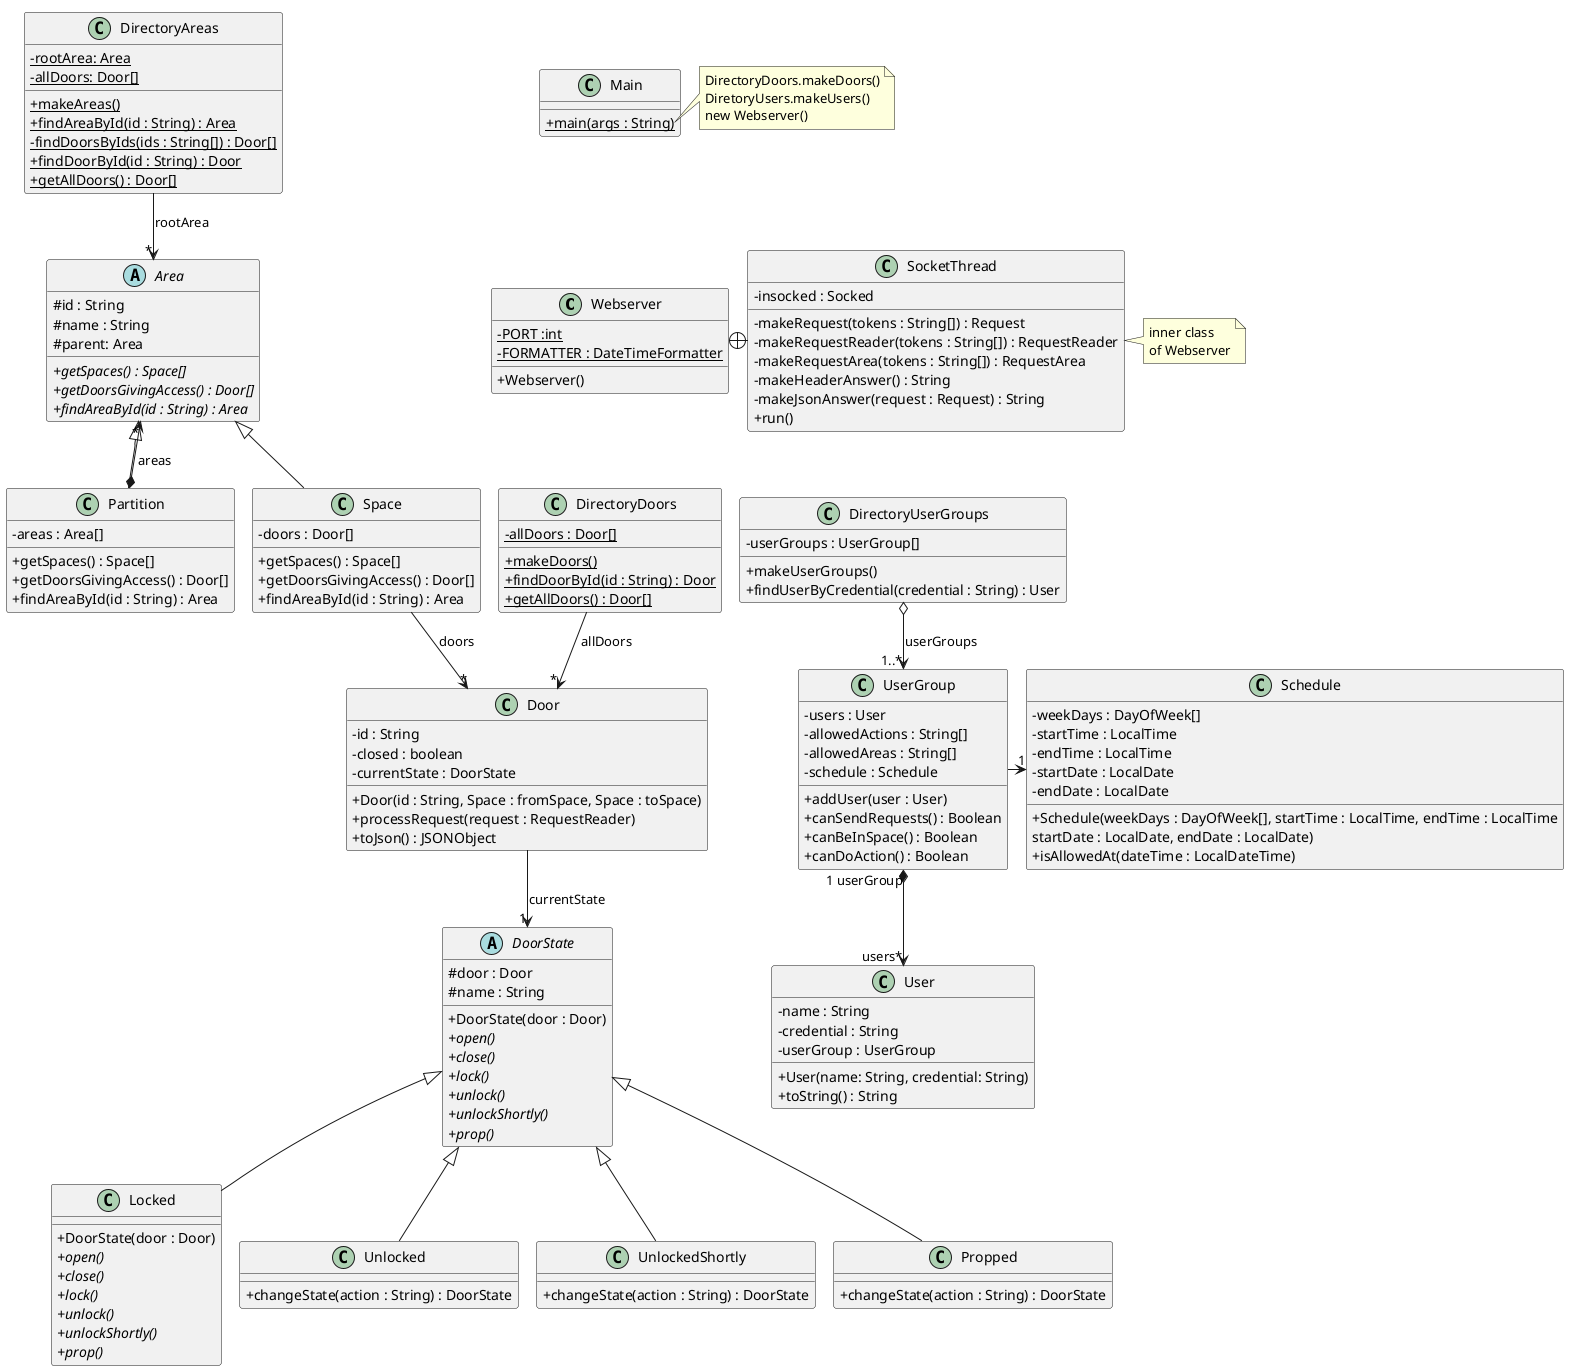 @startuml
'https://plantuml.com/class-diagram
skinparam classAttributeIconSize 0
!pragma layout smetana

class Webserver {
- {static} PORT :int
- {static} FORMATTER : DateTimeFormatter
+ Webserver()
}

class SocketThread {
- insocked : Socked
- makeRequest(tokens : String[]) : Request
- makeRequestReader(tokens : String[]) : RequestReader
- makeRequestArea(tokens : String[]) : RequestArea
- makeHeaderAnswer() : String
- makeJsonAnswer(request : Request) : String
+ run()
}

Webserver +-right- SocketThread

note right of SocketThread
inner class
of Webserver
end note

class DirectoryAreas
{
{static}-rootArea: Area
{static}-allDoors: Door[]
{static}+makeAreas()
{static}+findAreaById(id : String) : Area
{static}-findDoorsByIds(ids : String[]) : Door[]
{static}+findDoorById(id : String) : Door
{static}+getAllDoors() : Door[]
}

DirectoryAreas --> "*" Area : "rootArea"

class DirectoryDoors {
- {static} allDoors : Door[]
+ {static} makeDoors()
+ {static} findDoorById(id : String) : Door
+ {static} getAllDoors() : Door[]
}

DirectoryDoors --> "*" Door : "allDoors"

class Door {
- id : String
- closed : boolean
- currentState : DoorState
+ Door(id : String, Space : fromSpace, Space : toSpace)
+ processRequest(request : RequestReader)
+ toJson() : JSONObject

'+ toString() : String
'+ isClosed() :boolean
'+ setClosed(b : boolean)
'+ getStateName() : String

}

class DirectoryUserGroups {
- userGroups : UserGroup[]
+ makeUserGroups()
+ findUserByCredential(credential : String) : User
}

DirectoryUserGroups o--> "1..*" UserGroup : "userGroups"
UserGroup "1 userGroup"*-->"users*" User

class UserGroup {
- users : User
- allowedActions : String[]
- allowedAreas : String[]
- schedule : Schedule
+ addUser(user : User)
+ canSendRequests() : Boolean
+ canBeInSpace() : Boolean
+ canDoAction() : Boolean
}

UserGroup -right->"1" Schedule

class Schedule {
- weekDays : DayOfWeek[]
- startTime : LocalTime
- endTime : LocalTime
- startDate : LocalDate
- endDate : LocalDate

+ Schedule(weekDays : DayOfWeek[], startTime : LocalTime, endTime : LocalTime
    startDate : LocalDate, endDate : LocalDate)
+ isAllowedAt(dateTime : LocalDateTime)
}

class User {
- name : String
- credential : String
- userGroup : UserGroup
+ User(name: String, credential: String)
+ toString() : String
}


class Main {
+ {static} main(args : String)
}

abstract DoorState{
# door : Door
# name : String
+ DoorState(door : Door)
{abstract}+ open()
{abstract}+ close()
{abstract}+ lock()
{abstract}+ unlock()
{abstract}+ unlockShortly()
{abstract}+ prop()
}

class Locked extends DoorState{
+ DoorState(door : Door)
{abstract}+ open()
{abstract}+ close()
{abstract}+ lock()
{abstract}+ unlock()
{abstract}+ unlockShortly()
{abstract}+ prop()
}

class Unlocked extends DoorState{
+ changeState(action : String) : DoorState
}

class UnlockedShortly extends DoorState{
+ changeState(action : String) : DoorState
}

class Propped extends DoorState{
+ changeState(action : String) : DoorState
}

abstract Area{
#id : String
#name : String
#parent: Area
{abstract}+ getSpaces() : Space[]
{abstract}+ getDoorsGivingAccess() : Door[]
{abstract}+ findAreaById(id : String) : Area
}

class Space extends Area{
- doors : Door[]
+ getSpaces() : Space[]
+ getDoorsGivingAccess() : Door[]
+ findAreaById(id : String) : Area
}

class Partition extends Area{
- areas : Area[]
+ getSpaces() : Space[]
+ getDoorsGivingAccess() : Door[]
+ findAreaById(id : String) : Area
}

note right of Main::main
DirectoryDoors.makeDoors()
DiretoryUsers.makeUsers()
new Webserver()
end note

Main -[hidden]down- Webserver
Webserver -[hidden]down- DirectoryDoors
DirectoryDoors -[hidden]right- DirectoryUserGroups
Door -->"1" DoorState : currentState
Partition *-->"*" Area : areas
Space -->"*" Door : doors
@enduml
